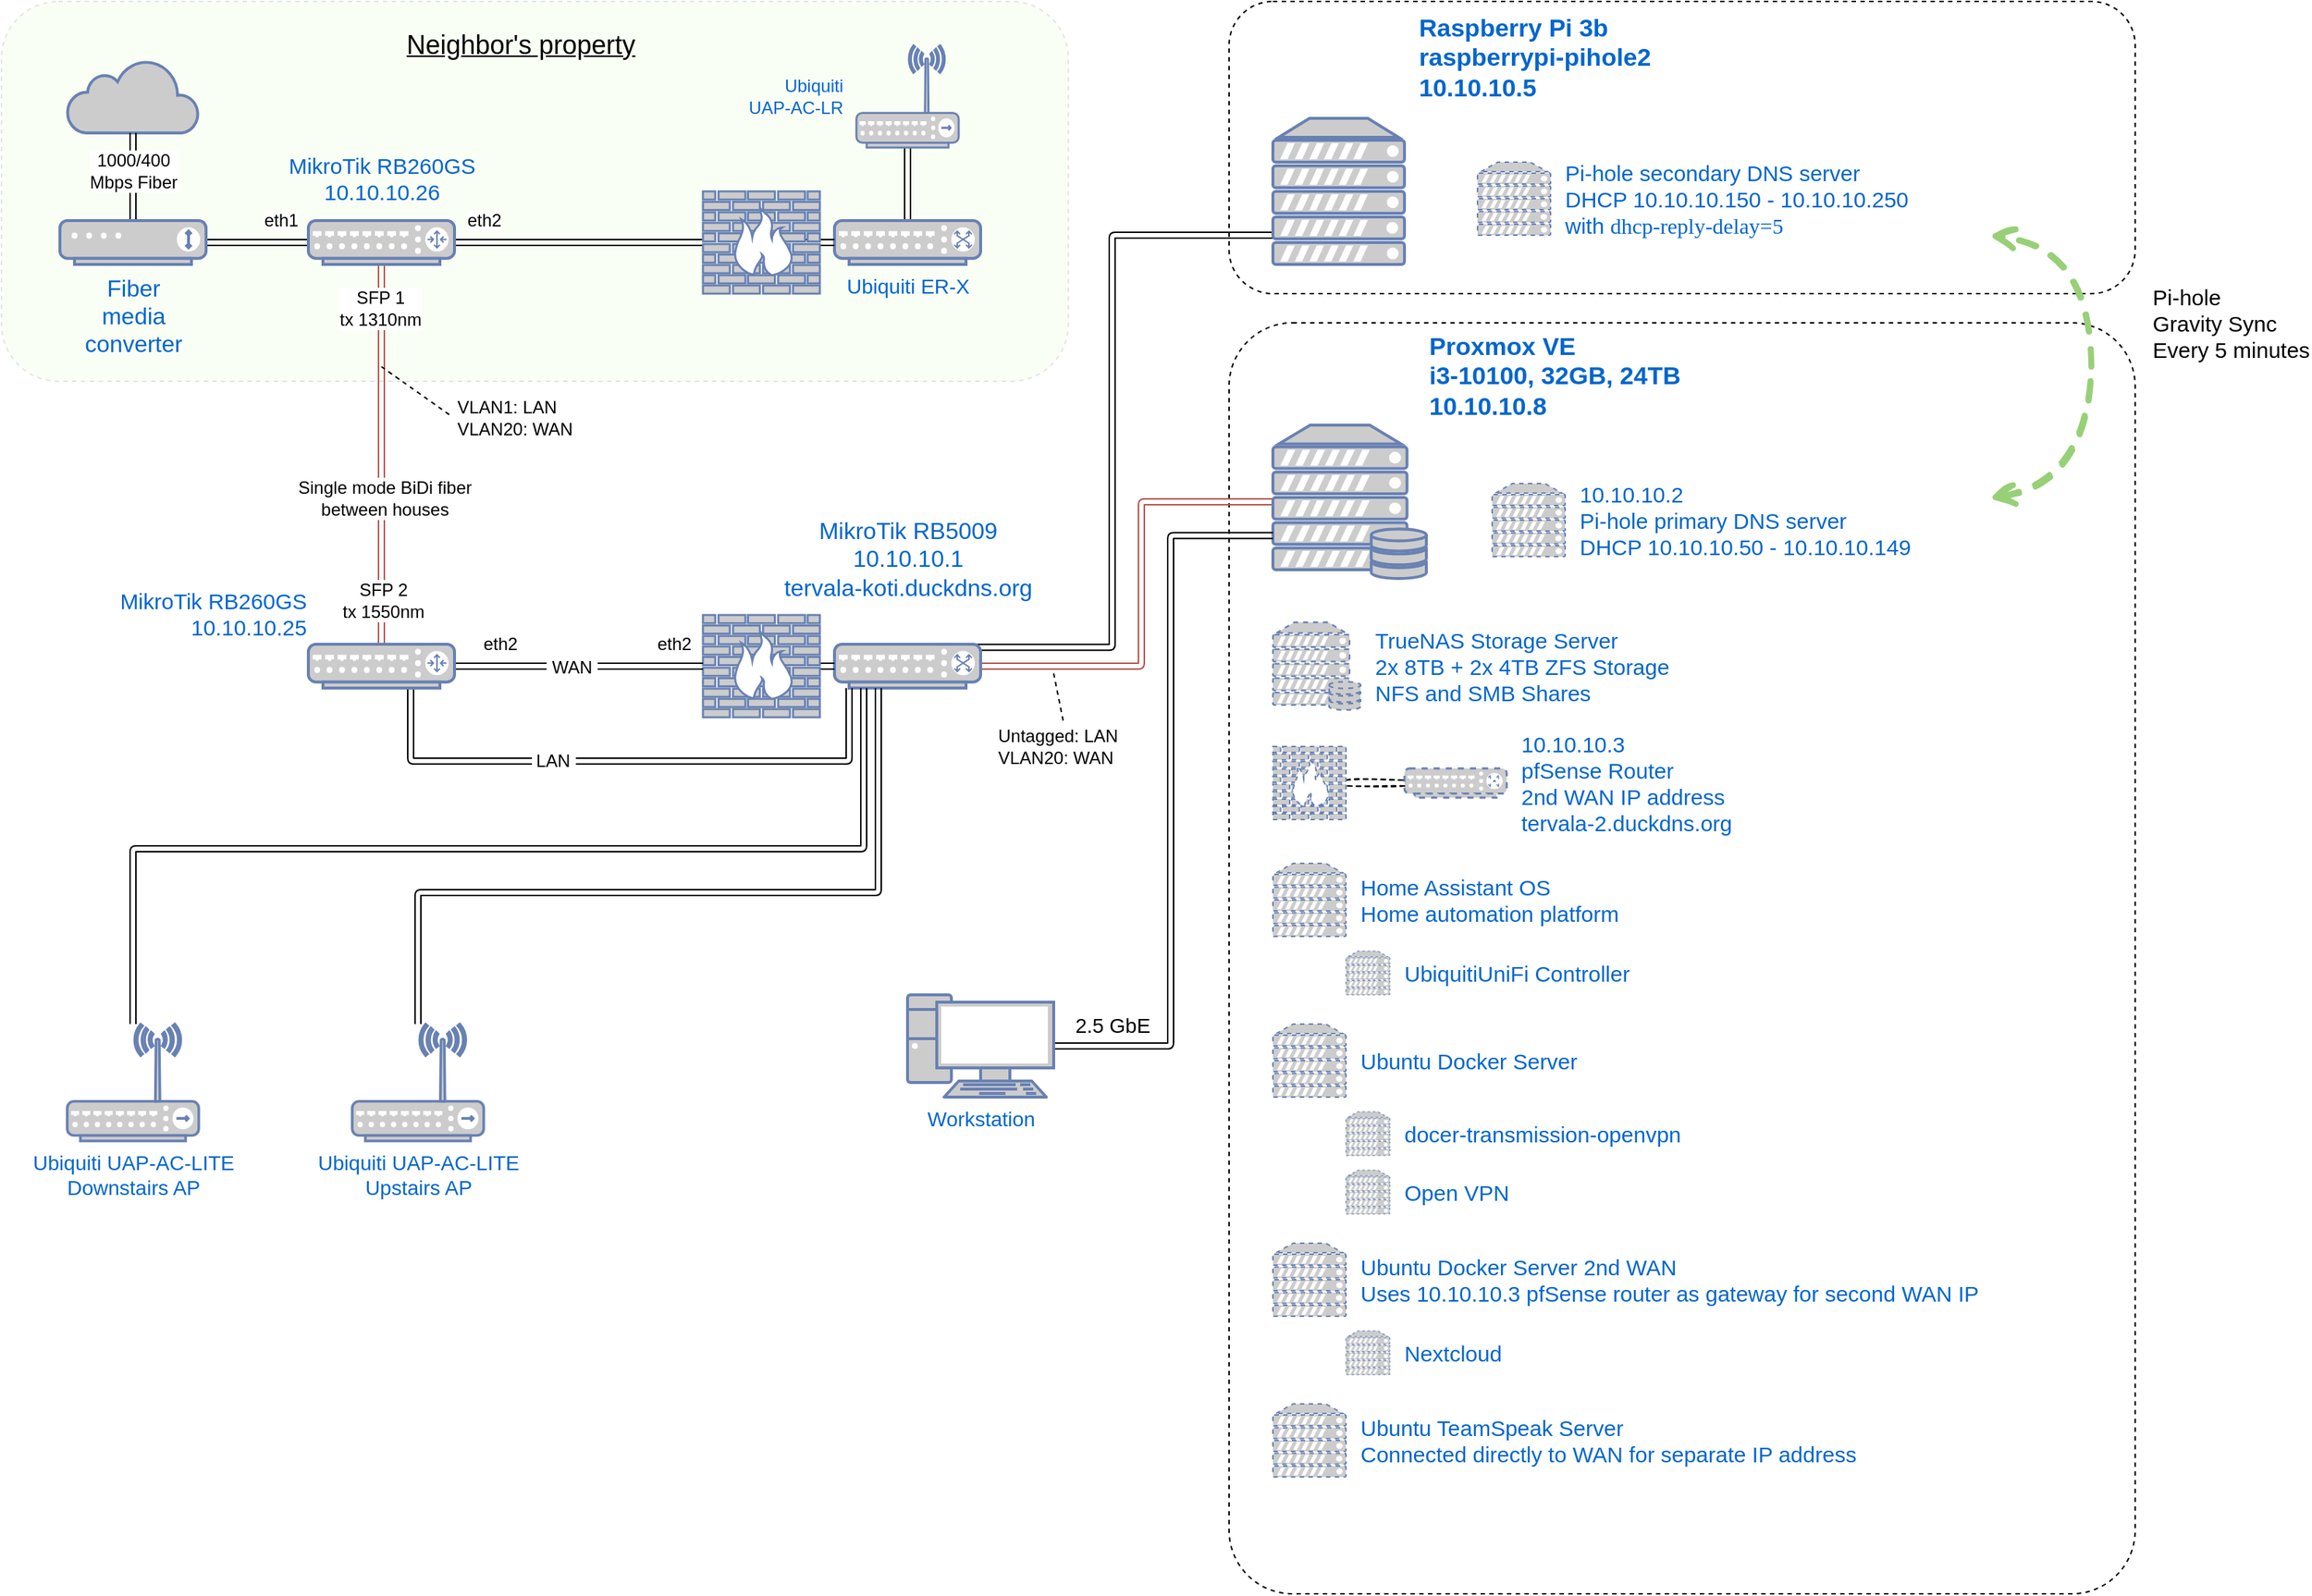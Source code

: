 <mxfile version="16.5.1" type="device"><diagram id="86z2GxJHTuzugCiLdp7j" name="Page-1"><mxGraphModel dx="2426" dy="1441" grid="1" gridSize="10" guides="1" tooltips="1" connect="1" arrows="1" fold="1" page="1" pageScale="1" pageWidth="1920" pageHeight="1200" math="0" shadow="0"><root><mxCell id="0"/><mxCell id="1" parent="0"/><mxCell id="CNsZkp1L8z5dBXzIogCp-28" value="" style="rounded=1;whiteSpace=wrap;html=1;dashed=1;labelBackgroundColor=default;fontSize=15;fillColor=none;arcSize=7;" vertex="1" parent="1"><mxGeometry x="900" y="260" width="620" height="870" as="geometry"/></mxCell><mxCell id="CNsZkp1L8z5dBXzIogCp-21" value="" style="rounded=1;whiteSpace=wrap;html=1;dashed=1;labelBackgroundColor=default;fontSize=15;fillColor=none;" vertex="1" parent="1"><mxGeometry x="900" y="40" width="620" height="200" as="geometry"/></mxCell><mxCell id="CNsZkp1L8z5dBXzIogCp-15" value="" style="rounded=1;whiteSpace=wrap;html=1;fontSize=12;fillColor=#CCFF99;dashed=1;opacity=10;" vertex="1" parent="1"><mxGeometry x="60" y="40" width="730" height="260" as="geometry"/></mxCell><mxCell id="CNsZkp1L8z5dBXzIogCp-26" style="edgeStyle=orthogonalEdgeStyle;shape=link;rounded=1;orthogonalLoop=1;jettySize=auto;html=1;exitX=0.95;exitY=0.07;exitDx=0;exitDy=0;exitPerimeter=0;fontFamily=Lucida Console;fontSize=16;curved=1;" edge="1" parent="1" source="91unIeQRh39jLVclFAhg-1" target="91unIeQRh39jLVclFAhg-9"><mxGeometry relative="1" as="geometry"><Array as="points"><mxPoint x="820" y="482"/><mxPoint x="820" y="200"/></Array></mxGeometry></mxCell><mxCell id="CNsZkp1L8z5dBXzIogCp-27" style="edgeStyle=orthogonalEdgeStyle;shape=link;rounded=1;orthogonalLoop=1;jettySize=auto;html=1;exitX=1;exitY=0.5;exitDx=0;exitDy=0;exitPerimeter=0;entryX=0;entryY=0.5;entryDx=0;entryDy=0;entryPerimeter=0;fontFamily=Lucida Console;fontSize=16;fillColor=#f8cecc;strokeColor=#b85450;curved=1;" edge="1" parent="1" source="91unIeQRh39jLVclFAhg-1" target="91unIeQRh39jLVclFAhg-10"><mxGeometry relative="1" as="geometry"><Array as="points"><mxPoint x="840" y="495"/><mxPoint x="840" y="383"/></Array></mxGeometry></mxCell><mxCell id="91unIeQRh39jLVclFAhg-1" value="&lt;font style=&quot;font-size: 16px&quot;&gt;MikroTik RB5009&lt;br&gt;10.10.10.1&lt;br&gt;tervala-koti.duckdns.org&lt;br&gt;&lt;br&gt;&lt;/font&gt;" style="fontColor=#0066CC;verticalAlign=bottom;verticalLabelPosition=top;labelPosition=center;align=center;html=1;outlineConnect=0;fillColor=#CCCCCC;strokeColor=#6881B3;gradientColor=none;gradientDirection=north;strokeWidth=2;shape=mxgraph.networks.switch;points=[[0,0.5,0,0,0],[0.05,0.07,0,0,0],[0.1,1,0,0,0],[0.3,1,0,0,0],[0.5,0,0,0,0],[0.5,1,0,0,0],[0.7,1,0,0,0],[0.9,1,0,0,0],[0.95,0.07,0,0,0],[1,0.5,0,0,0]];spacing=10;rounded=1;" parent="1" vertex="1"><mxGeometry x="630" y="480" width="100" height="30" as="geometry"/></mxCell><mxCell id="91unIeQRh39jLVclFAhg-3" value="" style="html=1;outlineConnect=0;fillColor=#CCCCCC;strokeColor=#6881B3;gradientColor=none;gradientDirection=north;strokeWidth=2;shape=mxgraph.networks.cloud;fontColor=#ffffff;rounded=1;" parent="1" vertex="1"><mxGeometry x="105" y="80" width="90" height="50" as="geometry"/></mxCell><mxCell id="CNsZkp1L8z5dBXzIogCp-2" style="edgeStyle=orthogonalEdgeStyle;shape=link;rounded=1;orthogonalLoop=1;jettySize=auto;html=1;exitX=1;exitY=0.5;exitDx=0;exitDy=0;exitPerimeter=0;entryX=0;entryY=0.5;entryDx=0;entryDy=0;entryPerimeter=0;curved=1;" edge="1" parent="1" source="91unIeQRh39jLVclFAhg-4" target="91unIeQRh39jLVclFAhg-1"><mxGeometry relative="1" as="geometry"/></mxCell><mxCell id="91unIeQRh39jLVclFAhg-4" value="" style="fontColor=#0066CC;verticalAlign=top;verticalLabelPosition=bottom;labelPosition=center;align=center;html=1;outlineConnect=0;fillColor=#CCCCCC;strokeColor=#6881B3;gradientColor=none;gradientDirection=north;strokeWidth=2;shape=mxgraph.networks.firewall;rounded=1;" parent="1" vertex="1"><mxGeometry x="540" y="460" width="80" height="70" as="geometry"/></mxCell><mxCell id="91unIeQRh39jLVclFAhg-20" style="edgeStyle=orthogonalEdgeStyle;rounded=1;orthogonalLoop=1;jettySize=auto;html=1;fontSize=14;shape=link;curved=1;" parent="1" source="91unIeQRh39jLVclFAhg-6" target="91unIeQRh39jLVclFAhg-3" edge="1"><mxGeometry relative="1" as="geometry"><mxPoint x="-130" y="205" as="targetPoint"/></mxGeometry></mxCell><mxCell id="91unIeQRh39jLVclFAhg-38" value="1000/400&lt;br style=&quot;font-size: 12px;&quot;&gt;Mbps Fiber" style="edgeLabel;html=1;align=center;verticalAlign=middle;resizable=0;points=[];fontSize=12;rounded=1;" parent="91unIeQRh39jLVclFAhg-20" vertex="1" connectable="0"><mxGeometry x="0.326" relative="1" as="geometry"><mxPoint y="6" as="offset"/></mxGeometry></mxCell><mxCell id="91unIeQRh39jLVclFAhg-25" style="edgeStyle=orthogonalEdgeStyle;shape=link;rounded=1;orthogonalLoop=1;jettySize=auto;html=1;entryX=0;entryY=0.5;entryDx=0;entryDy=0;entryPerimeter=0;fontSize=14;curved=1;" parent="1" source="91unIeQRh39jLVclFAhg-6" target="91unIeQRh39jLVclFAhg-8" edge="1"><mxGeometry relative="1" as="geometry"/></mxCell><mxCell id="91unIeQRh39jLVclFAhg-29" value="&lt;br&gt;" style="edgeLabel;html=1;align=center;verticalAlign=middle;resizable=0;points=[];fontSize=14;rounded=1;" parent="91unIeQRh39jLVclFAhg-25" vertex="1" connectable="0"><mxGeometry x="0.158" y="-1" relative="1" as="geometry"><mxPoint as="offset"/></mxGeometry></mxCell><mxCell id="91unIeQRh39jLVclFAhg-30" value="eth1" style="edgeLabel;html=1;align=center;verticalAlign=middle;resizable=0;points=[];fontSize=12;rounded=1;" parent="91unIeQRh39jLVclFAhg-25" vertex="1" connectable="0"><mxGeometry x="0.809" y="-3" relative="1" as="geometry"><mxPoint x="-13" y="-18" as="offset"/></mxGeometry></mxCell><mxCell id="91unIeQRh39jLVclFAhg-6" value="&lt;font size=&quot;3&quot;&gt;Fiber&lt;br&gt;media&lt;br&gt;converter&lt;/font&gt;" style="fontColor=#0066CC;verticalAlign=top;verticalLabelPosition=bottom;labelPosition=center;align=center;html=1;outlineConnect=0;fillColor=#CCCCCC;strokeColor=#6881B3;gradientColor=none;gradientDirection=north;strokeWidth=2;shape=mxgraph.networks.modem;rounded=1;" parent="1" vertex="1"><mxGeometry x="100" y="190" width="100" height="30" as="geometry"/></mxCell><mxCell id="91unIeQRh39jLVclFAhg-31" style="edgeStyle=orthogonalEdgeStyle;shape=link;rounded=1;orthogonalLoop=1;jettySize=auto;html=1;exitX=0.5;exitY=1;exitDx=0;exitDy=0;exitPerimeter=0;entryX=0.5;entryY=0;entryDx=0;entryDy=0;entryPerimeter=0;fontSize=14;fillColor=#f8cecc;strokeColor=#b85450;curved=1;" parent="1" source="91unIeQRh39jLVclFAhg-8" target="91unIeQRh39jLVclFAhg-19" edge="1"><mxGeometry relative="1" as="geometry"/></mxCell><mxCell id="91unIeQRh39jLVclFAhg-32" value="SFP 1&lt;br style=&quot;font-size: 12px;&quot;&gt;tx 1310nm" style="edgeLabel;html=1;align=center;verticalAlign=middle;resizable=0;points=[];fontSize=12;labelBackgroundColor=default;rounded=1;" parent="91unIeQRh39jLVclFAhg-31" vertex="1" connectable="0"><mxGeometry x="-0.869" y="-1" relative="1" as="geometry"><mxPoint y="13" as="offset"/></mxGeometry></mxCell><mxCell id="91unIeQRh39jLVclFAhg-33" value="SFP 2&lt;br style=&quot;font-size: 12px;&quot;&gt;tx 1550nm" style="edgeLabel;html=1;align=center;verticalAlign=middle;resizable=0;points=[];fontSize=12;rounded=1;" parent="91unIeQRh39jLVclFAhg-31" vertex="1" connectable="0"><mxGeometry x="0.877" y="1" relative="1" as="geometry"><mxPoint y="-14" as="offset"/></mxGeometry></mxCell><mxCell id="91unIeQRh39jLVclFAhg-34" value="Single mode BiDi fiber&lt;br&gt;between houses" style="edgeLabel;html=1;align=center;verticalAlign=middle;resizable=0;points=[];fontSize=12;rounded=1;" parent="91unIeQRh39jLVclFAhg-31" vertex="1" connectable="0"><mxGeometry x="0.161" y="2" relative="1" as="geometry"><mxPoint y="9" as="offset"/></mxGeometry></mxCell><mxCell id="91unIeQRh39jLVclFAhg-35" style="edgeStyle=orthogonalEdgeStyle;shape=link;rounded=1;orthogonalLoop=1;jettySize=auto;html=1;fontSize=14;curved=1;" parent="1" source="91unIeQRh39jLVclFAhg-8" target="91unIeQRh39jLVclFAhg-22" edge="1"><mxGeometry relative="1" as="geometry"/></mxCell><mxCell id="91unIeQRh39jLVclFAhg-36" value="eth2" style="edgeLabel;html=1;align=center;verticalAlign=middle;resizable=0;points=[];fontSize=12;rounded=1;" parent="91unIeQRh39jLVclFAhg-35" vertex="1" connectable="0"><mxGeometry x="-0.781" y="-2" relative="1" as="geometry"><mxPoint x="1" y="-17" as="offset"/></mxGeometry></mxCell><mxCell id="91unIeQRh39jLVclFAhg-8" value="MikroTik RB260GS&lt;br&gt;10.10.10.26" style="fontColor=#0066CC;verticalAlign=bottom;verticalLabelPosition=top;labelPosition=center;align=center;html=1;outlineConnect=0;fillColor=#CCCCCC;strokeColor=#6881B3;gradientColor=none;gradientDirection=north;strokeWidth=2;shape=mxgraph.networks.router;fontSize=15;spacingTop=0;spacing=10;rounded=1;" parent="1" vertex="1"><mxGeometry x="270" y="190" width="100" height="30" as="geometry"/></mxCell><mxCell id="91unIeQRh39jLVclFAhg-9" value="Raspberry Pi 3b&lt;br style=&quot;font-size: 17px;&quot;&gt;raspberrypi-pihole2&lt;br style=&quot;font-size: 17px;&quot;&gt;10.10.10.5" style="fontColor=#0066CC;verticalAlign=bottom;verticalLabelPosition=top;labelPosition=right;align=left;html=1;outlineConnect=0;fillColor=#CCCCCC;strokeColor=#6881B3;gradientColor=none;gradientDirection=north;strokeWidth=2;shape=mxgraph.networks.server;fontSize=17;spacing=10;rounded=1;fontStyle=1" parent="1" vertex="1"><mxGeometry x="930" y="120" width="90" height="100" as="geometry"/></mxCell><mxCell id="91unIeQRh39jLVclFAhg-10" value="Proxmox VE&lt;br style=&quot;font-size: 17px&quot;&gt;i3-10100, 32GB, 24TB&lt;br&gt;10.10.10.8" style="fontColor=#0066CC;verticalAlign=bottom;verticalLabelPosition=top;labelPosition=right;align=left;html=1;outlineConnect=0;fillColor=#CCCCCC;strokeColor=#6881B3;gradientColor=none;gradientDirection=north;strokeWidth=2;shape=mxgraph.networks.server_storage;fontSize=17;rounded=1;fontStyle=1;points=[[0,0.14,0,0,0],[0,0.33,0,0,0],[0,0.5,0,0,0],[0,0.72,0,0,0],[0,0.93,0,0,0],[0.5,0,0,0,0],[0.5,0.94,0,0,0],[0.87,0.14,0,0,0],[0.88,0.5,0,0,0],[1,0.97,0,0,0]];" parent="1" vertex="1"><mxGeometry x="930" y="330" width="105" height="105" as="geometry"/></mxCell><mxCell id="CNsZkp1L8z5dBXzIogCp-52" style="edgeStyle=orthogonalEdgeStyle;shape=link;curved=1;rounded=1;sketch=0;orthogonalLoop=1;jettySize=auto;html=1;shadow=0;fontFamily=Helvetica;fontSize=11;startArrow=open;startFill=0;endArrow=classic;endFill=0;startSize=9;endSize=9;targetPerimeterSpacing=0;strokeColor=default;strokeWidth=1;elbow=vertical;entryX=0.3;entryY=1;entryDx=0;entryDy=0;entryPerimeter=0;" edge="1" parent="1" source="91unIeQRh39jLVclFAhg-11" target="91unIeQRh39jLVclFAhg-1"><mxGeometry relative="1" as="geometry"><mxPoint x="690" y="540" as="targetPoint"/><Array as="points"><mxPoint x="345" y="650"/><mxPoint x="660" y="650"/></Array></mxGeometry></mxCell><mxCell id="91unIeQRh39jLVclFAhg-11" value="Ubiquiti UAP-AC-LITE&lt;br style=&quot;font-size: 14px;&quot;&gt;Upstairs AP" style="fontColor=#0066CC;verticalAlign=top;verticalLabelPosition=bottom;labelPosition=center;align=center;html=1;outlineConnect=0;fillColor=#CCCCCC;strokeColor=#6881B3;gradientColor=none;gradientDirection=north;strokeWidth=2;shape=mxgraph.networks.wireless_hub;rounded=1;fontSize=14;" parent="1" vertex="1"><mxGeometry x="300" y="740" width="90" height="80" as="geometry"/></mxCell><mxCell id="CNsZkp1L8z5dBXzIogCp-3" style="edgeStyle=orthogonalEdgeStyle;shape=link;rounded=1;orthogonalLoop=1;jettySize=auto;html=1;exitX=1;exitY=0.5;exitDx=0;exitDy=0;exitPerimeter=0;entryX=0;entryY=0.5;entryDx=0;entryDy=0;entryPerimeter=0;curved=1;" edge="1" parent="1" source="91unIeQRh39jLVclFAhg-19" target="91unIeQRh39jLVclFAhg-4"><mxGeometry relative="1" as="geometry"/></mxCell><mxCell id="CNsZkp1L8z5dBXzIogCp-11" value="eth2" style="edgeLabel;html=1;align=center;verticalAlign=middle;resizable=0;points=[];fontSize=12;rounded=1;" vertex="1" connectable="0" parent="CNsZkp1L8z5dBXzIogCp-3"><mxGeometry x="-0.819" y="2" relative="1" as="geometry"><mxPoint x="15" y="-13" as="offset"/></mxGeometry></mxCell><mxCell id="CNsZkp1L8z5dBXzIogCp-12" value="eth2" style="edgeLabel;html=1;align=center;verticalAlign=middle;resizable=0;points=[];fontSize=12;rounded=1;" vertex="1" connectable="0" parent="CNsZkp1L8z5dBXzIogCp-3"><mxGeometry x="0.842" relative="1" as="geometry"><mxPoint x="-7" y="-15" as="offset"/></mxGeometry></mxCell><mxCell id="CNsZkp1L8z5dBXzIogCp-13" value="&amp;nbsp;WAN&amp;nbsp;" style="edgeLabel;html=1;align=center;verticalAlign=middle;resizable=0;points=[];fontSize=12;rounded=1;" vertex="1" connectable="0" parent="CNsZkp1L8z5dBXzIogCp-3"><mxGeometry x="0.198" y="-1" relative="1" as="geometry"><mxPoint x="-22" as="offset"/></mxGeometry></mxCell><mxCell id="CNsZkp1L8z5dBXzIogCp-5" style="edgeStyle=orthogonalEdgeStyle;shape=link;rounded=1;orthogonalLoop=1;jettySize=auto;html=1;entryX=0.1;entryY=1;entryDx=0;entryDy=0;entryPerimeter=0;curved=1;exitX=0.7;exitY=1;exitDx=0;exitDy=0;exitPerimeter=0;" edge="1" parent="1" source="91unIeQRh39jLVclFAhg-19" target="91unIeQRh39jLVclFAhg-1"><mxGeometry relative="1" as="geometry"><mxPoint x="330" y="530" as="sourcePoint"/><Array as="points"><mxPoint x="340" y="560"/><mxPoint x="640" y="560"/></Array></mxGeometry></mxCell><mxCell id="CNsZkp1L8z5dBXzIogCp-14" value="&amp;nbsp;LAN&amp;nbsp;" style="edgeLabel;html=1;align=center;verticalAlign=middle;resizable=0;points=[];fontSize=12;rounded=1;" vertex="1" connectable="0" parent="CNsZkp1L8z5dBXzIogCp-5"><mxGeometry x="-0.283" y="2" relative="1" as="geometry"><mxPoint x="3" y="2" as="offset"/></mxGeometry></mxCell><mxCell id="91unIeQRh39jLVclFAhg-19" value="&lt;span style=&quot;font-size: 15px&quot;&gt;MikroTik RB260GS&lt;/span&gt;&lt;br style=&quot;font-size: 15px&quot;&gt;&lt;span style=&quot;font-size: 15px&quot;&gt;10.10.10.25&lt;/span&gt;" style="fontColor=#0066CC;verticalAlign=bottom;verticalLabelPosition=top;labelPosition=left;align=right;html=1;outlineConnect=0;fillColor=#CCCCCC;strokeColor=#6881B3;gradientColor=none;gradientDirection=north;strokeWidth=2;shape=mxgraph.networks.router;points=[[0,0.5,0,0,0],[0.05,0.07,0,0,0],[0.1,1,0,0,0],[0.3,1,0,0,0],[0.5,0,0,0,0],[0.5,1,0,0,0],[0.7,1,0,0,0],[0.9,1,0,0,0],[0.95,0.07,0,0,0],[1,0.5,0,0,0]];rounded=1;" parent="1" vertex="1"><mxGeometry x="270" y="480" width="100" height="30" as="geometry"/></mxCell><mxCell id="CNsZkp1L8z5dBXzIogCp-19" style="edgeStyle=orthogonalEdgeStyle;shape=link;rounded=1;orthogonalLoop=1;jettySize=auto;html=1;exitX=0.5;exitY=0;exitDx=0;exitDy=0;exitPerimeter=0;fontSize=14;curved=1;" edge="1" parent="1" source="91unIeQRh39jLVclFAhg-21" target="CNsZkp1L8z5dBXzIogCp-17"><mxGeometry relative="1" as="geometry"/></mxCell><mxCell id="91unIeQRh39jLVclFAhg-21" value="Ubiquiti ER-X" style="fontColor=#0066CC;verticalAlign=top;verticalLabelPosition=bottom;labelPosition=center;align=center;html=1;outlineConnect=0;fillColor=#CCCCCC;strokeColor=#6881B3;gradientColor=none;gradientDirection=north;strokeWidth=2;shape=mxgraph.networks.switch;fontSize=14;rounded=1;" parent="1" vertex="1"><mxGeometry x="630" y="190" width="100" height="30" as="geometry"/></mxCell><mxCell id="91unIeQRh39jLVclFAhg-37" style="edgeStyle=orthogonalEdgeStyle;shape=link;rounded=1;orthogonalLoop=1;jettySize=auto;html=1;entryX=0;entryY=0.5;entryDx=0;entryDy=0;entryPerimeter=0;fontSize=14;curved=1;" parent="1" source="91unIeQRh39jLVclFAhg-22" target="91unIeQRh39jLVclFAhg-21" edge="1"><mxGeometry relative="1" as="geometry"/></mxCell><mxCell id="91unIeQRh39jLVclFAhg-22" value="" style="fontColor=#0066CC;verticalAlign=top;verticalLabelPosition=bottom;labelPosition=center;align=center;html=1;outlineConnect=0;fillColor=#CCCCCC;strokeColor=#6881B3;gradientColor=none;gradientDirection=north;strokeWidth=2;shape=mxgraph.networks.firewall;rounded=1;" parent="1" vertex="1"><mxGeometry x="540" y="170" width="80" height="70" as="geometry"/></mxCell><mxCell id="CNsZkp1L8z5dBXzIogCp-6" value="VLAN1: LAN&lt;br&gt;&lt;div&gt;&lt;span&gt;VLAN20: WAN&lt;/span&gt;&lt;/div&gt;" style="text;html=1;align=left;verticalAlign=middle;resizable=0;points=[];autosize=1;strokeColor=none;fillColor=none;rounded=1;" vertex="1" parent="1"><mxGeometry x="370" y="310" width="90" height="30" as="geometry"/></mxCell><mxCell id="CNsZkp1L8z5dBXzIogCp-10" value="" style="endArrow=none;dashed=1;html=1;rounded=1;entryX=-0.012;entryY=0.487;entryDx=0;entryDy=0;entryPerimeter=0;curved=1;" edge="1" parent="1" target="CNsZkp1L8z5dBXzIogCp-6"><mxGeometry width="50" height="50" relative="1" as="geometry"><mxPoint x="320" y="290" as="sourcePoint"/><mxPoint x="330" y="290" as="targetPoint"/></mxGeometry></mxCell><mxCell id="CNsZkp1L8z5dBXzIogCp-16" value="Neighbor's property" style="text;html=1;align=center;verticalAlign=middle;resizable=0;points=[];autosize=1;strokeColor=none;fillColor=none;fontSize=18;fontStyle=4;rounded=1;" vertex="1" parent="1"><mxGeometry x="330" y="55" width="170" height="30" as="geometry"/></mxCell><mxCell id="CNsZkp1L8z5dBXzIogCp-17" value="Ubiquiti&lt;br&gt;UAP-AC-LR" style="fontColor=#0066CC;verticalAlign=middle;verticalLabelPosition=middle;labelPosition=left;align=right;html=1;outlineConnect=0;fillColor=#CCCCCC;strokeColor=#6881B3;gradientColor=none;gradientDirection=north;strokeWidth=2;shape=mxgraph.networks.wireless_hub;spacing=10;rounded=1;" vertex="1" parent="1"><mxGeometry x="645" y="70" width="70" height="70" as="geometry"/></mxCell><mxCell id="CNsZkp1L8z5dBXzIogCp-22" value="TrueNAS Storage Server&lt;br style=&quot;font-size: 15px&quot;&gt;2x 8TB + 2x 4TB ZFS Storage&lt;br&gt;NFS and SMB Shares" style="fontColor=#0066CC;verticalAlign=middle;verticalLabelPosition=middle;labelPosition=right;align=left;html=1;outlineConnect=0;fillColor=#CCCCCC;strokeColor=#6881B3;gradientColor=none;gradientDirection=north;strokeWidth=2;shape=mxgraph.networks.server_storage;dashed=1;labelBackgroundColor=default;fontSize=15;spacing=10;rounded=1;" vertex="1" parent="1"><mxGeometry x="930" y="465" width="60" height="60" as="geometry"/></mxCell><mxCell id="CNsZkp1L8z5dBXzIogCp-29" value="Untagged: LAN&lt;br&gt;&lt;div&gt;&lt;span&gt;VLAN20: WAN&lt;/span&gt;&lt;/div&gt;" style="text;html=1;align=left;verticalAlign=middle;resizable=0;points=[];autosize=1;strokeColor=none;fillColor=none;rounded=1;" vertex="1" parent="1"><mxGeometry x="740" y="535" width="100" height="30" as="geometry"/></mxCell><mxCell id="CNsZkp1L8z5dBXzIogCp-30" value="" style="endArrow=none;dashed=1;html=1;rounded=1;curved=1;" edge="1" parent="1" target="CNsZkp1L8z5dBXzIogCp-29"><mxGeometry width="50" height="50" relative="1" as="geometry"><mxPoint x="780" y="500" as="sourcePoint"/><mxPoint x="725" y="535" as="targetPoint"/></mxGeometry></mxCell><mxCell id="CNsZkp1L8z5dBXzIogCp-31" value="Home Assistant OS&lt;br style=&quot;font-size: 15px;&quot;&gt;Home automation platform" style="fontColor=#0066CC;verticalAlign=middle;verticalLabelPosition=middle;labelPosition=right;align=left;html=1;outlineConnect=0;fillColor=#CCCCCC;strokeColor=#6881B3;gradientColor=none;gradientDirection=north;strokeWidth=2;shape=mxgraph.networks.server;dashed=1;labelBackgroundColor=default;fontSize=15;spacing=10;rounded=1;" vertex="1" parent="1"><mxGeometry x="930" y="630" width="50" height="50" as="geometry"/></mxCell><mxCell id="CNsZkp1L8z5dBXzIogCp-32" value="Pi-hole secondary DNS server&lt;br style=&quot;font-size: 15px;&quot;&gt;DHCP 10.10.10.150 - 10.10.10.250&lt;br style=&quot;font-size: 15px;&quot;&gt;with&amp;nbsp;&lt;font face=&quot;Consolas&quot; style=&quot;font-size: 15px;&quot;&gt;dhcp-reply-delay=5&lt;/font&gt;" style="fontColor=#0066CC;verticalAlign=middle;verticalLabelPosition=middle;labelPosition=right;align=left;html=1;outlineConnect=0;fillColor=#CCCCCC;strokeColor=#6881B3;gradientColor=none;gradientDirection=north;strokeWidth=2;shape=mxgraph.networks.server;dashed=1;labelBackgroundColor=default;fontSize=15;spacing=10;rounded=1;" vertex="1" parent="1"><mxGeometry x="1070" y="150" width="50" height="50" as="geometry"/></mxCell><mxCell id="CNsZkp1L8z5dBXzIogCp-34" value="" style="endArrow=open;html=1;fontFamily=Lucida Console;fontSize=15;elbow=vertical;dashed=1;strokeWidth=4;startArrow=open;startFill=0;endFill=0;fillColor=#ffe6cc;strokeColor=#97D077;targetPerimeterSpacing=0;endSize=9;startSize=9;shadow=0;sketch=1;labelPosition=right;verticalLabelPosition=middle;align=left;verticalAlign=middle;rounded=1;curved=1;" edge="1" parent="1"><mxGeometry width="50" height="50" relative="1" as="geometry"><mxPoint x="1420" y="380" as="sourcePoint"/><mxPoint x="1420" y="200" as="targetPoint"/><Array as="points"><mxPoint x="1490" y="370"/><mxPoint x="1490" y="210"/></Array></mxGeometry></mxCell><mxCell id="CNsZkp1L8z5dBXzIogCp-36" value="&lt;font face=&quot;Helvetica&quot; style=&quot;font-size: 15px;&quot;&gt;Pi-hole&lt;br style=&quot;font-size: 15px;&quot;&gt;Gravity Sync&lt;br style=&quot;font-size: 15px;&quot;&gt;Every 5 minutes&lt;/font&gt;" style="edgeLabel;html=1;align=left;verticalAlign=middle;resizable=0;points=[];fontSize=15;fontFamily=Lucida Console;rounded=1;" vertex="1" connectable="0" parent="CNsZkp1L8z5dBXzIogCp-34"><mxGeometry x="0.17" y="-1" relative="1" as="geometry"><mxPoint x="39" y="-4" as="offset"/></mxGeometry></mxCell><mxCell id="CNsZkp1L8z5dBXzIogCp-37" value="&lt;font style=&quot;font-size: 15px;&quot;&gt;10.10.10.3&lt;br style=&quot;font-size: 15px;&quot;&gt;pfSense Router&lt;br style=&quot;font-size: 15px;&quot;&gt;2nd WAN IP address&lt;br style=&quot;font-size: 15px;&quot;&gt;tervala-2.duckdns.org&lt;br style=&quot;font-size: 15px;&quot;&gt;&lt;/font&gt;" style="fontColor=#0066CC;verticalAlign=middle;verticalLabelPosition=middle;labelPosition=right;align=left;html=1;outlineConnect=0;fillColor=#CCCCCC;strokeColor=#6881B3;gradientColor=none;gradientDirection=north;strokeWidth=2;shape=mxgraph.networks.switch;points=[[0,0.5,0,0,0],[0.05,0.07,0,0,0],[0.1,1,0,0,0],[0.3,1,0,0,0],[0.5,0,0,0,0],[0.5,1,0,0,0],[0.7,1,0,0,0],[0.9,1,0,0,0],[0.95,0.07,0,0,0],[1,0.5,0,0,0]];spacing=10;dashed=1;rounded=1;fontSize=15;" vertex="1" parent="1"><mxGeometry x="1020" y="565" width="70" height="20" as="geometry"/></mxCell><mxCell id="CNsZkp1L8z5dBXzIogCp-40" style="edgeStyle=orthogonalEdgeStyle;shape=link;curved=1;rounded=1;sketch=1;orthogonalLoop=1;jettySize=auto;html=1;exitX=1;exitY=0.5;exitDx=0;exitDy=0;exitPerimeter=0;entryX=0;entryY=0.5;entryDx=0;entryDy=0;entryPerimeter=0;shadow=0;dashed=1;fontFamily=Helvetica;fontSize=15;startArrow=open;startFill=0;endArrow=classic;endFill=0;startSize=9;endSize=9;targetPerimeterSpacing=0;strokeColor=default;strokeWidth=1;elbow=vertical;" edge="1" parent="1" source="CNsZkp1L8z5dBXzIogCp-38" target="CNsZkp1L8z5dBXzIogCp-37"><mxGeometry relative="1" as="geometry"/></mxCell><mxCell id="CNsZkp1L8z5dBXzIogCp-38" value="" style="fontColor=#0066CC;verticalAlign=top;verticalLabelPosition=bottom;labelPosition=center;align=center;html=1;outlineConnect=0;fillColor=#CCCCCC;strokeColor=#6881B3;gradientColor=none;gradientDirection=north;strokeWidth=2;shape=mxgraph.networks.firewall;dashed=1;rounded=1;fontSize=15;" vertex="1" parent="1"><mxGeometry x="930" y="550" width="50" height="50" as="geometry"/></mxCell><mxCell id="CNsZkp1L8z5dBXzIogCp-41" value="10.10.10.2&lt;br style=&quot;font-size: 15px;&quot;&gt;Pi-hole primary DNS server&lt;br style=&quot;font-size: 15px;&quot;&gt;DHCP 10.10.10.50 - 10.10.10.149" style="fontColor=#0066CC;verticalAlign=middle;verticalLabelPosition=middle;labelPosition=right;align=left;html=1;outlineConnect=0;fillColor=#CCCCCC;strokeColor=#6881B3;gradientColor=none;gradientDirection=north;strokeWidth=2;shape=mxgraph.networks.server;dashed=1;labelBackgroundColor=default;fontSize=15;spacing=10;rounded=1;" vertex="1" parent="1"><mxGeometry x="1080" y="370" width="50" height="50" as="geometry"/></mxCell><mxCell id="CNsZkp1L8z5dBXzIogCp-42" value="Ubuntu Docker Server" style="fontColor=#0066CC;verticalAlign=middle;verticalLabelPosition=middle;labelPosition=right;align=left;html=1;outlineConnect=0;fillColor=#CCCCCC;strokeColor=#6881B3;gradientColor=none;gradientDirection=north;strokeWidth=2;shape=mxgraph.networks.server;dashed=1;labelBackgroundColor=default;fontSize=15;spacing=10;rounded=1;" vertex="1" parent="1"><mxGeometry x="930" y="740" width="50" height="50" as="geometry"/></mxCell><mxCell id="CNsZkp1L8z5dBXzIogCp-43" value="Ubuntu Docker Server 2nd WAN&lt;br style=&quot;font-size: 15px&quot;&gt;Uses 10.10.10.3 pfSense router as gateway for second WAN IP" style="fontColor=#0066CC;verticalAlign=middle;verticalLabelPosition=middle;labelPosition=right;align=left;html=1;outlineConnect=0;fillColor=#CCCCCC;strokeColor=#6881B3;gradientColor=none;gradientDirection=north;strokeWidth=2;shape=mxgraph.networks.server;dashed=1;labelBackgroundColor=default;fontSize=15;spacing=10;rounded=1;" vertex="1" parent="1"><mxGeometry x="930" y="890" width="50" height="50" as="geometry"/></mxCell><mxCell id="CNsZkp1L8z5dBXzIogCp-44" value="Ubuntu TeamSpeak Server&lt;br style=&quot;font-size: 15px;&quot;&gt;Connected directly to WAN for separate IP address" style="fontColor=#0066CC;verticalAlign=middle;verticalLabelPosition=middle;labelPosition=right;align=left;html=1;outlineConnect=0;fillColor=#CCCCCC;strokeColor=#6881B3;gradientColor=none;gradientDirection=north;strokeWidth=2;shape=mxgraph.networks.server;dashed=1;labelBackgroundColor=default;fontSize=15;spacing=10;rounded=1;" vertex="1" parent="1"><mxGeometry x="930" y="1000" width="50" height="50" as="geometry"/></mxCell><mxCell id="CNsZkp1L8z5dBXzIogCp-45" value="UbiquitiUniFi Controller" style="fontColor=#0066CC;verticalAlign=middle;verticalLabelPosition=middle;labelPosition=right;align=left;html=1;outlineConnect=0;fillColor=#CCCCCC;strokeColor=#6881B3;gradientColor=none;gradientDirection=north;strokeWidth=2;shape=mxgraph.networks.server;dashed=1;labelBackgroundColor=default;fontSize=15;spacing=10;rounded=1;" vertex="1" parent="1"><mxGeometry x="980" y="690" width="30" height="30" as="geometry"/></mxCell><mxCell id="CNsZkp1L8z5dBXzIogCp-48" value="docer-transmission-openvpn" style="fontColor=#0066CC;verticalAlign=middle;verticalLabelPosition=middle;labelPosition=right;align=left;html=1;outlineConnect=0;fillColor=#CCCCCC;strokeColor=#6881B3;gradientColor=none;gradientDirection=north;strokeWidth=2;shape=mxgraph.networks.server;dashed=1;labelBackgroundColor=default;fontSize=15;spacing=10;rounded=1;" vertex="1" parent="1"><mxGeometry x="980" y="800" width="30" height="30" as="geometry"/></mxCell><mxCell id="CNsZkp1L8z5dBXzIogCp-49" value="Open VPN" style="fontColor=#0066CC;verticalAlign=middle;verticalLabelPosition=middle;labelPosition=right;align=left;html=1;outlineConnect=0;fillColor=#CCCCCC;strokeColor=#6881B3;gradientColor=none;gradientDirection=north;strokeWidth=2;shape=mxgraph.networks.server;dashed=1;labelBackgroundColor=default;fontSize=15;spacing=10;rounded=1;" vertex="1" parent="1"><mxGeometry x="980" y="840" width="30" height="30" as="geometry"/></mxCell><mxCell id="CNsZkp1L8z5dBXzIogCp-50" value="Nextcloud" style="fontColor=#0066CC;verticalAlign=middle;verticalLabelPosition=middle;labelPosition=right;align=left;html=1;outlineConnect=0;fillColor=#CCCCCC;strokeColor=#6881B3;gradientColor=none;gradientDirection=north;strokeWidth=2;shape=mxgraph.networks.server;dashed=1;labelBackgroundColor=default;fontSize=15;spacing=10;rounded=1;" vertex="1" parent="1"><mxGeometry x="980" y="950" width="30" height="30" as="geometry"/></mxCell><mxCell id="CNsZkp1L8z5dBXzIogCp-54" style="edgeStyle=orthogonalEdgeStyle;shape=link;curved=1;rounded=1;sketch=0;orthogonalLoop=1;jettySize=auto;html=1;shadow=0;labelBackgroundColor=default;fontFamily=Helvetica;fontSize=11;fontColor=default;startArrow=open;startFill=0;endArrow=classic;endFill=0;startSize=9;endSize=9;targetPerimeterSpacing=0;strokeColor=default;strokeWidth=1;elbow=vertical;" edge="1" parent="1" source="CNsZkp1L8z5dBXzIogCp-51" target="91unIeQRh39jLVclFAhg-1"><mxGeometry relative="1" as="geometry"><mxPoint x="680" y="540" as="targetPoint"/><Array as="points"><mxPoint x="150" y="620"/><mxPoint x="650" y="620"/></Array></mxGeometry></mxCell><mxCell id="CNsZkp1L8z5dBXzIogCp-51" value="Ubiquiti UAP-AC-LITE&lt;br style=&quot;font-size: 14px&quot;&gt;Downstairs AP" style="fontColor=#0066CC;verticalAlign=top;verticalLabelPosition=bottom;labelPosition=center;align=center;html=1;outlineConnect=0;fillColor=#CCCCCC;strokeColor=#6881B3;gradientColor=none;gradientDirection=north;strokeWidth=2;shape=mxgraph.networks.wireless_hub;rounded=1;fontSize=14;" vertex="1" parent="1"><mxGeometry x="105" y="740" width="90" height="80" as="geometry"/></mxCell><mxCell id="CNsZkp1L8z5dBXzIogCp-56" style="edgeStyle=orthogonalEdgeStyle;shape=link;curved=1;rounded=1;sketch=0;orthogonalLoop=1;jettySize=auto;html=1;shadow=0;labelBackgroundColor=default;fontFamily=Helvetica;fontSize=14;fontColor=default;startArrow=open;startFill=0;endArrow=classic;endFill=0;startSize=9;endSize=9;targetPerimeterSpacing=0;strokeColor=default;strokeWidth=1;elbow=vertical;entryX=0;entryY=0.72;entryDx=0;entryDy=0;entryPerimeter=0;" edge="1" parent="1" source="CNsZkp1L8z5dBXzIogCp-55" target="91unIeQRh39jLVclFAhg-10"><mxGeometry relative="1" as="geometry"><mxPoint x="830" y="670" as="targetPoint"/><Array as="points"><mxPoint x="860" y="755"/><mxPoint x="860" y="406"/></Array></mxGeometry></mxCell><mxCell id="CNsZkp1L8z5dBXzIogCp-57" value="2.5 GbE" style="edgeLabel;html=1;align=center;verticalAlign=middle;resizable=0;points=[];fontSize=14;fontFamily=Helvetica;fontColor=default;" vertex="1" connectable="0" parent="CNsZkp1L8z5dBXzIogCp-56"><mxGeometry x="-0.229" y="-5" relative="1" as="geometry"><mxPoint x="-45" y="98" as="offset"/></mxGeometry></mxCell><mxCell id="CNsZkp1L8z5dBXzIogCp-55" value="Workstation" style="fontColor=#0066CC;verticalAlign=top;verticalLabelPosition=bottom;labelPosition=center;align=center;html=1;outlineConnect=0;fillColor=#CCCCCC;strokeColor=#6881B3;gradientColor=none;gradientDirection=north;strokeWidth=2;shape=mxgraph.networks.pc;rounded=1;labelBackgroundColor=default;fontFamily=Helvetica;fontSize=14;" vertex="1" parent="1"><mxGeometry x="680" y="720" width="100" height="70" as="geometry"/></mxCell></root></mxGraphModel></diagram></mxfile>